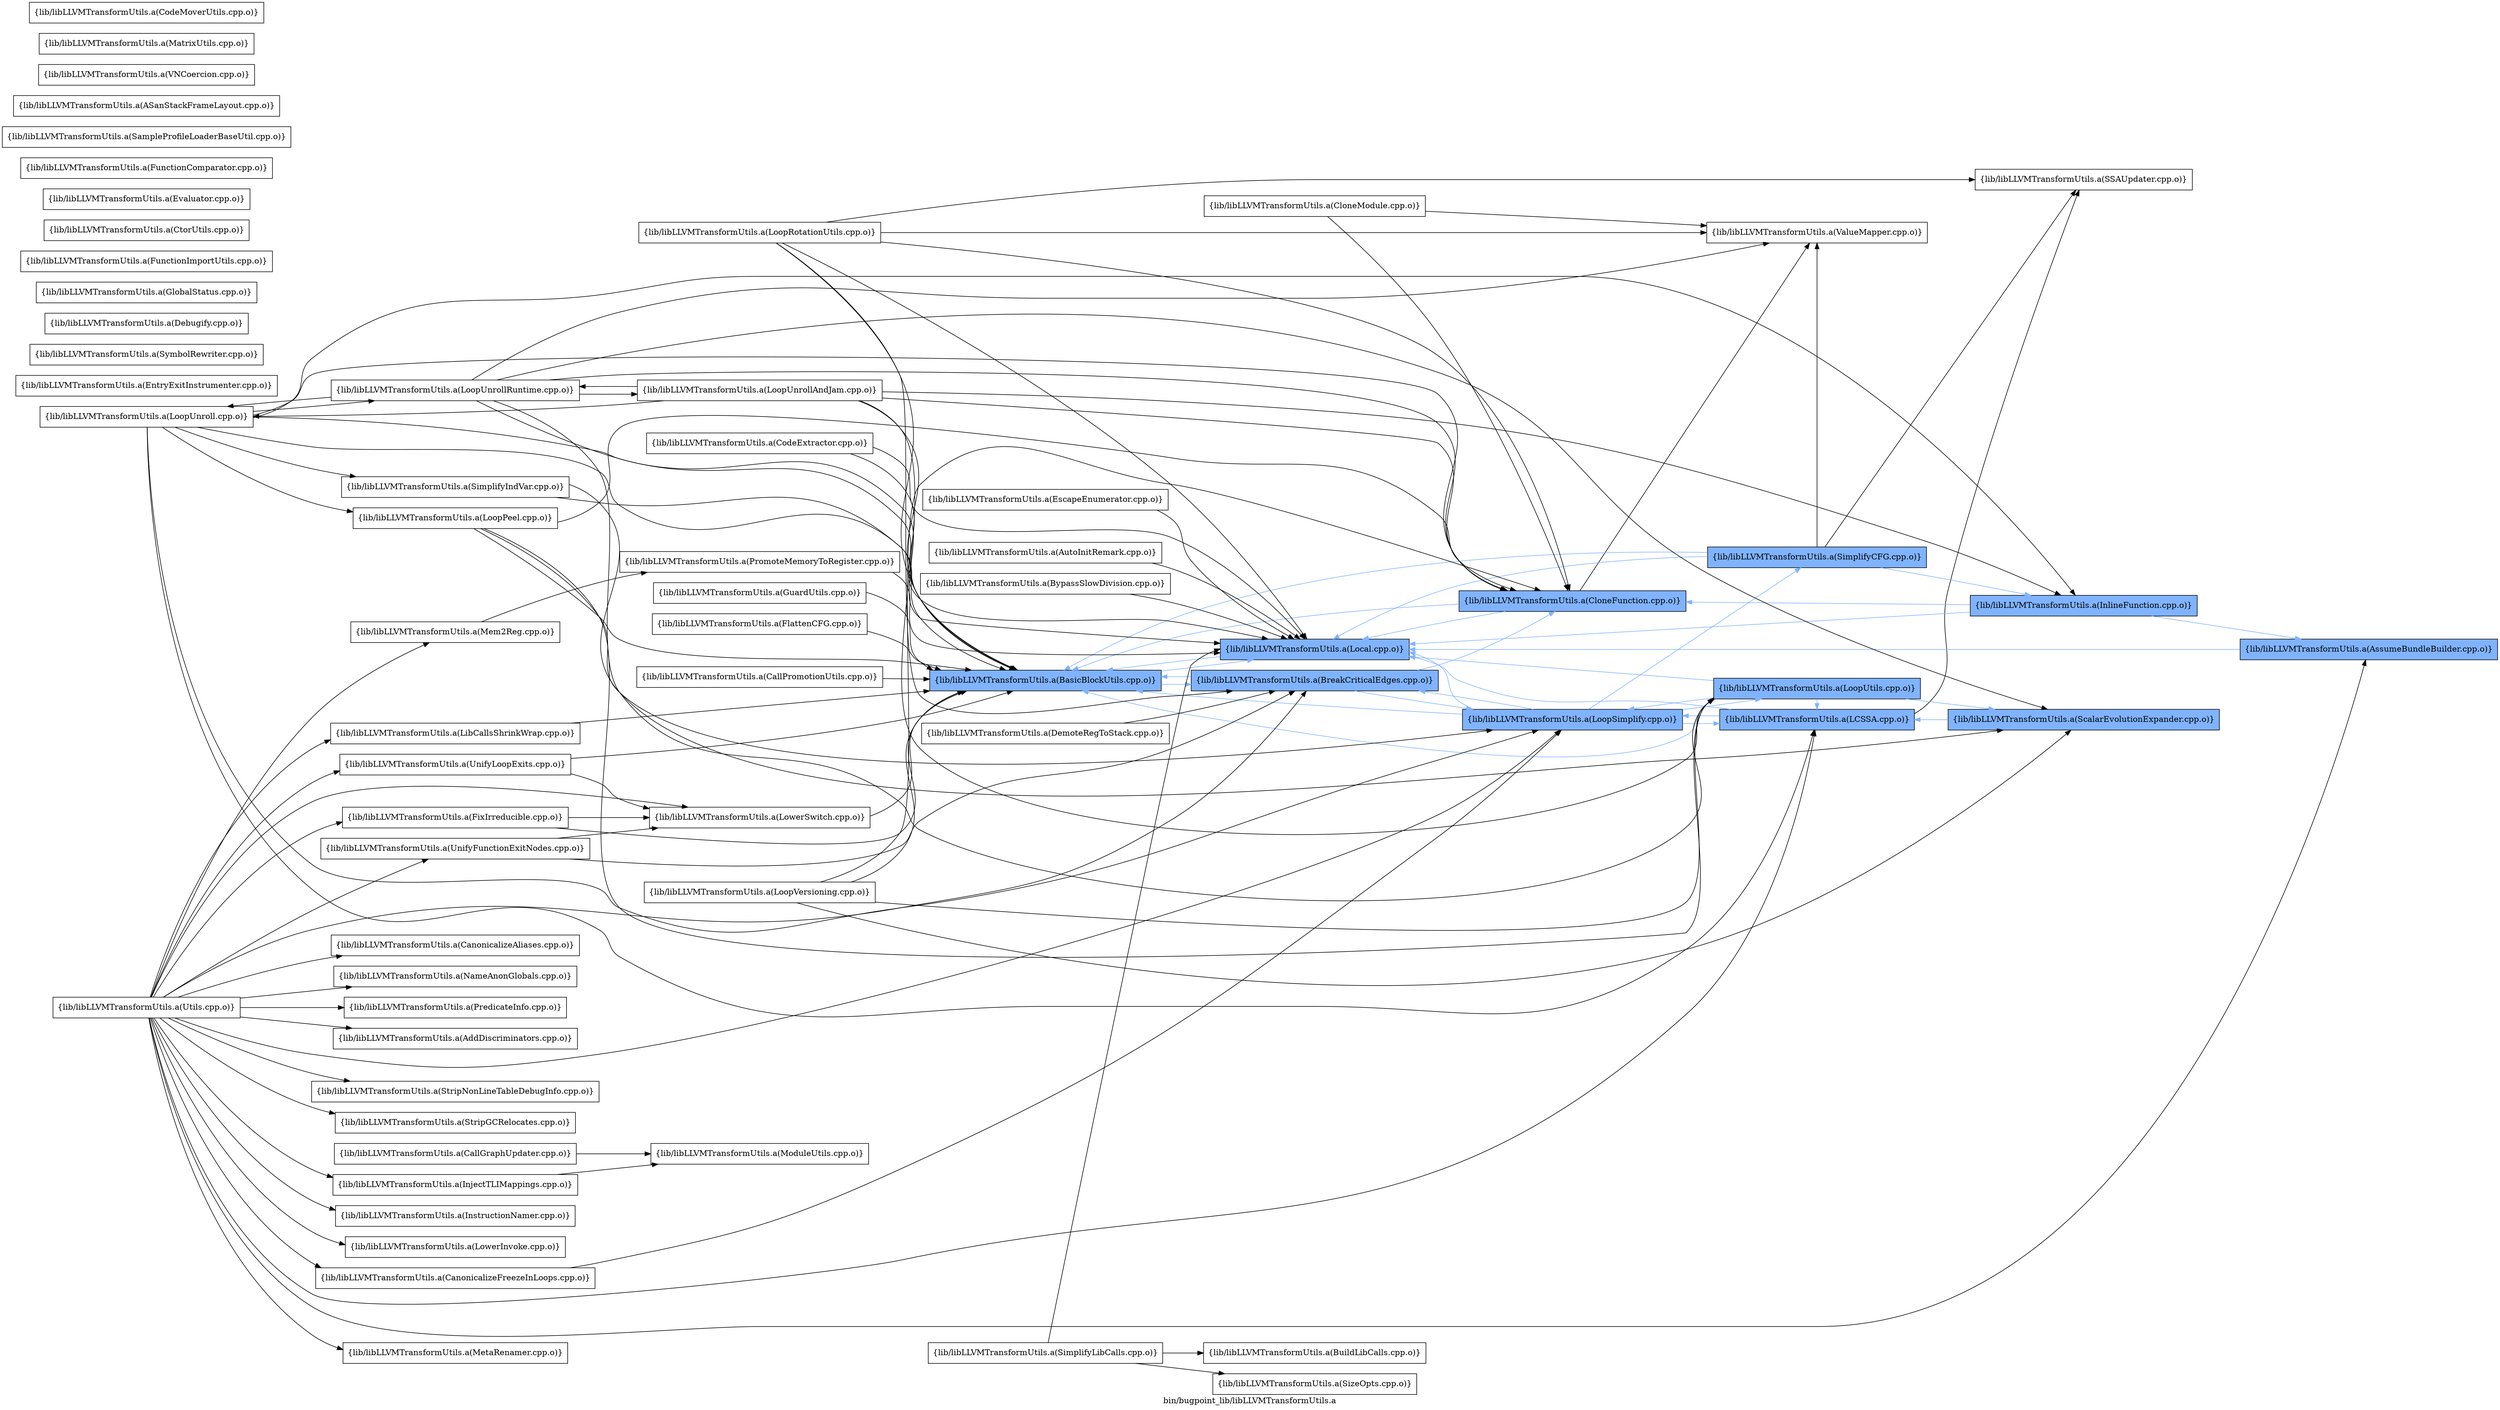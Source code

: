 digraph "bin/bugpoint_lib/libLLVMTransformUtils.a" {
	label="bin/bugpoint_lib/libLLVMTransformUtils.a";
	rankdir=LR;
	{ rank=same; Node0x5591e197a9f8;  }
	{ rank=same; Node0x5591e19783d8; Node0x5591e1981168;  }
	{ rank=same; Node0x5591e199d4f8; Node0x5591e19825b8;  }
	{ rank=same; Node0x5591e1998458; Node0x5591e19821f8; Node0x5591e19969c8; Node0x5591e19803a8;  }
	{ rank=same; Node0x5591e19811b8; Node0x5591e1981438; Node0x5591e1988968;  }
	{ rank=same; Node0x5591e197a9f8;  }
	{ rank=same; Node0x5591e19783d8; Node0x5591e1981168;  }
	{ rank=same; Node0x5591e199d4f8; Node0x5591e19825b8;  }
	{ rank=same; Node0x5591e1998458; Node0x5591e19821f8; Node0x5591e19969c8; Node0x5591e19803a8;  }
	{ rank=same; Node0x5591e19811b8; Node0x5591e1981438; Node0x5591e1988968;  }

	Node0x5591e197a9f8 [shape=record,shape=box,group=1,style=filled,fillcolor="0.600000 0.5 1",label="{lib/libLLVMTransformUtils.a(BasicBlockUtils.cpp.o)}"];
	Node0x5591e197a9f8 -> Node0x5591e19783d8[color="0.600000 0.5 1"];
	Node0x5591e197a9f8 -> Node0x5591e1981168[color="0.600000 0.5 1"];
	Node0x5591e199d6d8 [shape=record,shape=box,group=0,label="{lib/libLLVMTransformUtils.a(CloneModule.cpp.o)}"];
	Node0x5591e199d6d8 -> Node0x5591e199d4f8;
	Node0x5591e199d6d8 -> Node0x5591e1998458;
	Node0x5591e1981168 [shape=record,shape=box,group=1,style=filled,fillcolor="0.600000 0.5 1",label="{lib/libLLVMTransformUtils.a(Local.cpp.o)}"];
	Node0x5591e1981168 -> Node0x5591e197a9f8[color="0.600000 0.5 1"];
	Node0x5591e19803a8 [shape=record,shape=box,group=1,style=filled,fillcolor="0.600000 0.5 1",label="{lib/libLLVMTransformUtils.a(SimplifyCFG.cpp.o)}"];
	Node0x5591e19803a8 -> Node0x5591e197a9f8[color="0.600000 0.5 1"];
	Node0x5591e19803a8 -> Node0x5591e1988968[color="0.600000 0.5 1"];
	Node0x5591e19803a8 -> Node0x5591e1981168[color="0.600000 0.5 1"];
	Node0x5591e19803a8 -> Node0x5591e19811b8;
	Node0x5591e19803a8 -> Node0x5591e1998458;
	Node0x5591e1998458 [shape=record,shape=box,group=0,label="{lib/libLLVMTransformUtils.a(ValueMapper.cpp.o)}"];
	Node0x5591e19783d8 [shape=record,shape=box,group=1,style=filled,fillcolor="0.600000 0.5 1",label="{lib/libLLVMTransformUtils.a(BreakCriticalEdges.cpp.o)}"];
	Node0x5591e19783d8 -> Node0x5591e197a9f8[color="0.600000 0.5 1"];
	Node0x5591e19783d8 -> Node0x5591e199d4f8[color="0.600000 0.5 1"];
	Node0x5591e19783d8 -> Node0x5591e19825b8[color="0.600000 0.5 1"];
	Node0x5591e198a358 [shape=record,shape=box,group=0,label="{lib/libLLVMTransformUtils.a(EntryExitInstrumenter.cpp.o)}"];
	Node0x5591e198b938 [shape=record,shape=box,group=0,label="{lib/libLLVMTransformUtils.a(FixIrreducible.cpp.o)}"];
	Node0x5591e198b938 -> Node0x5591e197a9f8;
	Node0x5591e198b938 -> Node0x5591e1990348;
	Node0x5591e19808f8 [shape=record,shape=box,group=0,label="{lib/libLLVMTransformUtils.a(InjectTLIMappings.cpp.o)}"];
	Node0x5591e19808f8 -> Node0x5591e198f768;
	Node0x5591e19800d8 [shape=record,shape=box,group=0,label="{lib/libLLVMTransformUtils.a(InstructionNamer.cpp.o)}"];
	Node0x5591e19821f8 [shape=record,shape=box,group=1,style=filled,fillcolor="0.600000 0.5 1",label="{lib/libLLVMTransformUtils.a(LCSSA.cpp.o)}"];
	Node0x5591e19821f8 -> Node0x5591e1981168[color="0.600000 0.5 1"];
	Node0x5591e19821f8 -> Node0x5591e19825b8[color="0.600000 0.5 1"];
	Node0x5591e19821f8 -> Node0x5591e19811b8;
	Node0x5591e1981938 [shape=record,shape=box,group=0,label="{lib/libLLVMTransformUtils.a(LibCallsShrinkWrap.cpp.o)}"];
	Node0x5591e1981938 -> Node0x5591e197a9f8;
	Node0x5591e19825b8 [shape=record,shape=box,group=1,style=filled,fillcolor="0.600000 0.5 1",label="{lib/libLLVMTransformUtils.a(LoopSimplify.cpp.o)}"];
	Node0x5591e19825b8 -> Node0x5591e197a9f8[color="0.600000 0.5 1"];
	Node0x5591e19825b8 -> Node0x5591e19783d8[color="0.600000 0.5 1"];
	Node0x5591e19825b8 -> Node0x5591e19821f8[color="0.600000 0.5 1"];
	Node0x5591e19825b8 -> Node0x5591e1981168[color="0.600000 0.5 1"];
	Node0x5591e19825b8 -> Node0x5591e19969c8[color="0.600000 0.5 1"];
	Node0x5591e19825b8 -> Node0x5591e19803a8[color="0.600000 0.5 1"];
	Node0x5591e19905c8 [shape=record,shape=box,group=0,label="{lib/libLLVMTransformUtils.a(LowerInvoke.cpp.o)}"];
	Node0x5591e1990348 [shape=record,shape=box,group=0,label="{lib/libLLVMTransformUtils.a(LowerSwitch.cpp.o)}"];
	Node0x5591e1990348 -> Node0x5591e197a9f8;
	Node0x5591e198f3f8 [shape=record,shape=box,group=0,label="{lib/libLLVMTransformUtils.a(Mem2Reg.cpp.o)}"];
	Node0x5591e198f3f8 -> Node0x5591e19835a8;
	Node0x5591e198f998 [shape=record,shape=box,group=0,label="{lib/libLLVMTransformUtils.a(MetaRenamer.cpp.o)}"];
	Node0x5591e19899f8 [shape=record,shape=box,group=0,label="{lib/libLLVMTransformUtils.a(SymbolRewriter.cpp.o)}"];
	Node0x5591e1989318 [shape=record,shape=box,group=0,label="{lib/libLLVMTransformUtils.a(UnifyFunctionExitNodes.cpp.o)}"];
	Node0x5591e1989318 -> Node0x5591e19783d8;
	Node0x5591e1989318 -> Node0x5591e1990348;
	Node0x5591e1987748 [shape=record,shape=box,group=0,label="{lib/libLLVMTransformUtils.a(UnifyLoopExits.cpp.o)}"];
	Node0x5591e1987748 -> Node0x5591e197a9f8;
	Node0x5591e1987748 -> Node0x5591e1990348;
	Node0x5591e199a2a8 [shape=record,shape=box,group=0,label="{lib/libLLVMTransformUtils.a(Utils.cpp.o)}"];
	Node0x5591e199a2a8 -> Node0x5591e1979968;
	Node0x5591e199a2a8 -> Node0x5591e19783d8;
	Node0x5591e199a2a8 -> Node0x5591e19949e8;
	Node0x5591e199a2a8 -> Node0x5591e1993d68;
	Node0x5591e199a2a8 -> Node0x5591e198b938;
	Node0x5591e199a2a8 -> Node0x5591e19808f8;
	Node0x5591e199a2a8 -> Node0x5591e19800d8;
	Node0x5591e199a2a8 -> Node0x5591e19821f8;
	Node0x5591e199a2a8 -> Node0x5591e1981938;
	Node0x5591e199a2a8 -> Node0x5591e19825b8;
	Node0x5591e199a2a8 -> Node0x5591e19905c8;
	Node0x5591e199a2a8 -> Node0x5591e1990348;
	Node0x5591e199a2a8 -> Node0x5591e198f3f8;
	Node0x5591e199a2a8 -> Node0x5591e198f998;
	Node0x5591e199a2a8 -> Node0x5591e1992878;
	Node0x5591e199a2a8 -> Node0x5591e19939a8;
	Node0x5591e199a2a8 -> Node0x5591e1989318;
	Node0x5591e199a2a8 -> Node0x5591e1987748;
	Node0x5591e199a2a8 -> Node0x5591e1996f68;
	Node0x5591e199a2a8 -> Node0x5591e1997198;
	Node0x5591e199a2a8 -> Node0x5591e1996478;
	Node0x5591e1995f78 [shape=record,shape=box,group=0,label="{lib/libLLVMTransformUtils.a(BypassSlowDivision.cpp.o)}"];
	Node0x5591e1995f78 -> Node0x5591e1981168;
	Node0x5591e19809e8 [shape=record,shape=box,group=0,label="{lib/libLLVMTransformUtils.a(SimplifyLibCalls.cpp.o)}"];
	Node0x5591e19809e8 -> Node0x5591e1996a68;
	Node0x5591e19809e8 -> Node0x5591e1981168;
	Node0x5591e19809e8 -> Node0x5591e1988918;
	Node0x5591e1988918 [shape=record,shape=box,group=0,label="{lib/libLLVMTransformUtils.a(SizeOpts.cpp.o)}"];
	Node0x5591e1981438 [shape=record,shape=box,group=1,style=filled,fillcolor="0.600000 0.5 1",label="{lib/libLLVMTransformUtils.a(ScalarEvolutionExpander.cpp.o)}"];
	Node0x5591e1981438 -> Node0x5591e19821f8[color="0.600000 0.5 1"];
	Node0x5591e1988968 [shape=record,shape=box,group=1,style=filled,fillcolor="0.600000 0.5 1",label="{lib/libLLVMTransformUtils.a(InlineFunction.cpp.o)}"];
	Node0x5591e1988968 -> Node0x5591e1979968[color="0.600000 0.5 1"];
	Node0x5591e1988968 -> Node0x5591e199d4f8[color="0.600000 0.5 1"];
	Node0x5591e1988968 -> Node0x5591e1981168[color="0.600000 0.5 1"];
	Node0x5591e1993d68 [shape=record,shape=box,group=0,label="{lib/libLLVMTransformUtils.a(CanonicalizeFreezeInLoops.cpp.o)}"];
	Node0x5591e1993d68 -> Node0x5591e19825b8;
	Node0x5591e198a038 [shape=record,shape=box,group=0,label="{lib/libLLVMTransformUtils.a(Debugify.cpp.o)}"];
	Node0x5591e1989c28 [shape=record,shape=box,group=0,label="{lib/libLLVMTransformUtils.a(DemoteRegToStack.cpp.o)}"];
	Node0x5591e1989c28 -> Node0x5591e19783d8;
	Node0x5591e198aa38 [shape=record,shape=box,group=0,label="{lib/libLLVMTransformUtils.a(EscapeEnumerator.cpp.o)}"];
	Node0x5591e198aa38 -> Node0x5591e1981168;
	Node0x5591e198f768 [shape=record,shape=box,group=0,label="{lib/libLLVMTransformUtils.a(ModuleUtils.cpp.o)}"];
	Node0x5591e19969c8 [shape=record,shape=box,group=1,style=filled,fillcolor="0.600000 0.5 1",label="{lib/libLLVMTransformUtils.a(LoopUtils.cpp.o)}"];
	Node0x5591e19969c8 -> Node0x5591e197a9f8[color="0.600000 0.5 1"];
	Node0x5591e19969c8 -> Node0x5591e19821f8[color="0.600000 0.5 1"];
	Node0x5591e19969c8 -> Node0x5591e1981168[color="0.600000 0.5 1"];
	Node0x5591e19969c8 -> Node0x5591e19825b8[color="0.600000 0.5 1"];
	Node0x5591e19969c8 -> Node0x5591e1981438[color="0.600000 0.5 1"];
	Node0x5591e199d4f8 [shape=record,shape=box,group=1,style=filled,fillcolor="0.600000 0.5 1",label="{lib/libLLVMTransformUtils.a(CloneFunction.cpp.o)}"];
	Node0x5591e199d4f8 -> Node0x5591e197a9f8[color="0.600000 0.5 1"];
	Node0x5591e199d4f8 -> Node0x5591e1981168[color="0.600000 0.5 1"];
	Node0x5591e199d4f8 -> Node0x5591e1998458;
	Node0x5591e19811b8 [shape=record,shape=box,group=0,label="{lib/libLLVMTransformUtils.a(SSAUpdater.cpp.o)}"];
	Node0x5591e1994678 [shape=record,shape=box,group=0,label="{lib/libLLVMTransformUtils.a(CallGraphUpdater.cpp.o)}"];
	Node0x5591e1994678 -> Node0x5591e198f768;
	Node0x5591e198d418 [shape=record,shape=box,group=0,label="{lib/libLLVMTransformUtils.a(GlobalStatus.cpp.o)}"];
	Node0x5591e198cd88 [shape=record,shape=box,group=0,label="{lib/libLLVMTransformUtils.a(FunctionImportUtils.cpp.o)}"];
	Node0x5591e199b6a8 [shape=record,shape=box,group=0,label="{lib/libLLVMTransformUtils.a(CtorUtils.cpp.o)}"];
	Node0x5591e198b118 [shape=record,shape=box,group=0,label="{lib/libLLVMTransformUtils.a(Evaluator.cpp.o)}"];
	Node0x5591e199cfa8 [shape=record,shape=box,group=0,label="{lib/libLLVMTransformUtils.a(CodeExtractor.cpp.o)}"];
	Node0x5591e199cfa8 -> Node0x5591e197a9f8;
	Node0x5591e199cfa8 -> Node0x5591e1981168;
	Node0x5591e1996a68 [shape=record,shape=box,group=0,label="{lib/libLLVMTransformUtils.a(BuildLibCalls.cpp.o)}"];
	Node0x5591e1995438 [shape=record,shape=box,group=0,label="{lib/libLLVMTransformUtils.a(CallPromotionUtils.cpp.o)}"];
	Node0x5591e1995438 -> Node0x5591e197a9f8;
	Node0x5591e198c608 [shape=record,shape=box,group=0,label="{lib/libLLVMTransformUtils.a(FunctionComparator.cpp.o)}"];
	Node0x5591e1979968 [shape=record,shape=box,group=1,style=filled,fillcolor="0.600000 0.5 1",label="{lib/libLLVMTransformUtils.a(AssumeBundleBuilder.cpp.o)}"];
	Node0x5591e1979968 -> Node0x5591e1981168[color="0.600000 0.5 1"];
	Node0x5591e19949e8 [shape=record,shape=box,group=0,label="{lib/libLLVMTransformUtils.a(CanonicalizeAliases.cpp.o)}"];
	Node0x5591e1992878 [shape=record,shape=box,group=0,label="{lib/libLLVMTransformUtils.a(NameAnonGlobals.cpp.o)}"];
	Node0x5591e19819d8 [shape=record,shape=box,group=0,label="{lib/libLLVMTransformUtils.a(SampleProfileLoaderBaseUtil.cpp.o)}"];
	Node0x5591e19939a8 [shape=record,shape=box,group=0,label="{lib/libLLVMTransformUtils.a(PredicateInfo.cpp.o)}"];
	Node0x5591e1976628 [shape=record,shape=box,group=0,label="{lib/libLLVMTransformUtils.a(ASanStackFrameLayout.cpp.o)}"];
	Node0x5591e19835a8 [shape=record,shape=box,group=0,label="{lib/libLLVMTransformUtils.a(PromoteMemoryToRegister.cpp.o)}"];
	Node0x5591e19835a8 -> Node0x5591e1981168;
	Node0x5591e1979be8 [shape=record,shape=box,group=0,label="{lib/libLLVMTransformUtils.a(AutoInitRemark.cpp.o)}"];
	Node0x5591e1979be8 -> Node0x5591e1981168;
	Node0x5591e198dc38 [shape=record,shape=box,group=0,label="{lib/libLLVMTransformUtils.a(GuardUtils.cpp.o)}"];
	Node0x5591e198dc38 -> Node0x5591e197a9f8;
	Node0x5591e19987c8 [shape=record,shape=box,group=0,label="{lib/libLLVMTransformUtils.a(VNCoercion.cpp.o)}"];
	Node0x5591e1980b78 [shape=record,shape=box,group=0,label="{lib/libLLVMTransformUtils.a(SimplifyIndVar.cpp.o)}"];
	Node0x5591e1980b78 -> Node0x5591e1981168;
	Node0x5591e1980b78 -> Node0x5591e1981438;
	Node0x5591e1997648 [shape=record,shape=box,group=0,label="{lib/libLLVMTransformUtils.a(LoopVersioning.cpp.o)}"];
	Node0x5591e1997648 -> Node0x5591e197a9f8;
	Node0x5591e1997648 -> Node0x5591e199d4f8;
	Node0x5591e1997648 -> Node0x5591e19969c8;
	Node0x5591e1997648 -> Node0x5591e1981438;
	Node0x5591e1982ba8 [shape=record,shape=box,group=0,label="{lib/libLLVMTransformUtils.a(LoopRotationUtils.cpp.o)}"];
	Node0x5591e1982ba8 -> Node0x5591e197a9f8;
	Node0x5591e1982ba8 -> Node0x5591e19783d8;
	Node0x5591e1982ba8 -> Node0x5591e199d4f8;
	Node0x5591e1982ba8 -> Node0x5591e1981168;
	Node0x5591e1982ba8 -> Node0x5591e19811b8;
	Node0x5591e1982ba8 -> Node0x5591e1998458;
	Node0x5591e1983418 [shape=record,shape=box,group=0,label="{lib/libLLVMTransformUtils.a(LoopPeel.cpp.o)}"];
	Node0x5591e1983418 -> Node0x5591e197a9f8;
	Node0x5591e1983418 -> Node0x5591e199d4f8;
	Node0x5591e1983418 -> Node0x5591e19825b8;
	Node0x5591e1983418 -> Node0x5591e19969c8;
	Node0x5591e19845e8 [shape=record,shape=box,group=0,label="{lib/libLLVMTransformUtils.a(LoopUnroll.cpp.o)}"];
	Node0x5591e19845e8 -> Node0x5591e197a9f8;
	Node0x5591e19845e8 -> Node0x5591e199d4f8;
	Node0x5591e19845e8 -> Node0x5591e1988968;
	Node0x5591e19845e8 -> Node0x5591e19821f8;
	Node0x5591e19845e8 -> Node0x5591e1981168;
	Node0x5591e19845e8 -> Node0x5591e1983418;
	Node0x5591e19845e8 -> Node0x5591e19825b8;
	Node0x5591e19845e8 -> Node0x5591e19966a8;
	Node0x5591e19845e8 -> Node0x5591e1980b78;
	Node0x5591e1983eb8 [shape=record,shape=box,group=0,label="{lib/libLLVMTransformUtils.a(LoopUnrollAndJam.cpp.o)}"];
	Node0x5591e1983eb8 -> Node0x5591e197a9f8;
	Node0x5591e1983eb8 -> Node0x5591e199d4f8;
	Node0x5591e1983eb8 -> Node0x5591e1988968;
	Node0x5591e1983eb8 -> Node0x5591e19845e8;
	Node0x5591e1983eb8 -> Node0x5591e19966a8;
	Node0x5591e1983eb8 -> Node0x5591e19969c8;
	Node0x5591e1990cf8 [shape=record,shape=box,group=0,label="{lib/libLLVMTransformUtils.a(MatrixUtils.cpp.o)}"];
	Node0x5591e198c108 [shape=record,shape=box,group=0,label="{lib/libLLVMTransformUtils.a(FlattenCFG.cpp.o)}"];
	Node0x5591e198c108 -> Node0x5591e197a9f8;
	Node0x5591e199bc98 [shape=record,shape=box,group=0,label="{lib/libLLVMTransformUtils.a(CodeMoverUtils.cpp.o)}"];
	Node0x5591e19966a8 [shape=record,shape=box,group=0,label="{lib/libLLVMTransformUtils.a(LoopUnrollRuntime.cpp.o)}"];
	Node0x5591e19966a8 -> Node0x5591e197a9f8;
	Node0x5591e19966a8 -> Node0x5591e199d4f8;
	Node0x5591e19966a8 -> Node0x5591e19845e8;
	Node0x5591e19966a8 -> Node0x5591e1983eb8;
	Node0x5591e19966a8 -> Node0x5591e19969c8;
	Node0x5591e19966a8 -> Node0x5591e1981438;
	Node0x5591e19966a8 -> Node0x5591e1998458;
	Node0x5591e1996f68 [shape=record,shape=box,group=0,label="{lib/libLLVMTransformUtils.a(AddDiscriminators.cpp.o)}"];
	Node0x5591e1997198 [shape=record,shape=box,group=0,label="{lib/libLLVMTransformUtils.a(StripNonLineTableDebugInfo.cpp.o)}"];
	Node0x5591e1996478 [shape=record,shape=box,group=0,label="{lib/libLLVMTransformUtils.a(StripGCRelocates.cpp.o)}"];
}
